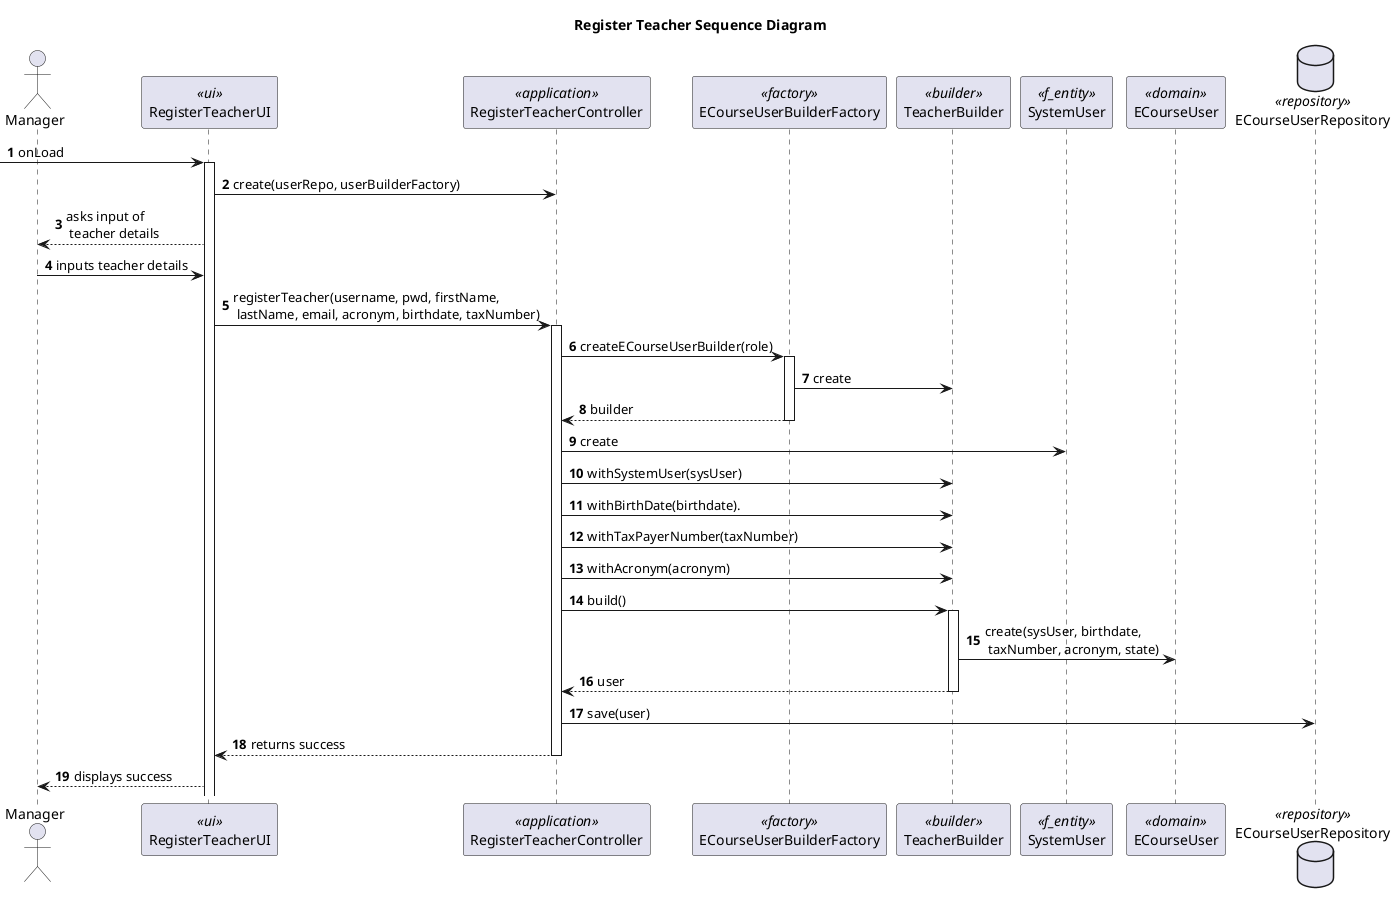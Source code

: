 @startuml

title Register Teacher Sequence Diagram

autonumber
actor Manager as M
participant "RegisterTeacherUI" as UI <<ui>>
participant "RegisterTeacherController" as CTRL <<application>>
participant "ECourseUserBuilderFactory" as FAC <<factory>>
participant "TeacherBuilder" as BLD <<builder>>
participant "SystemUser" as SU <<f_entity>>
participant "ECourseUser" as EU <<domain>>
database "ECourseUserRepository" as REPO <<repository>>


-> UI : onLoad
activate UI
UI -> CTRL : create(userRepo, userBuilderFactory)
UI --> M : asks input of\n teacher details
M -> UI : inputs teacher details
UI -> CTRL : registerTeacher(username, pwd, firstName,\n lastName, email, acronym, birthdate, taxNumber)
activate CTRL
CTRL -> FAC : createECourseUserBuilder(role)
activate FAC
FAC -> BLD : create
FAC --> CTRL : builder
deactivate FAC
CTRL -> SU : create
CTRL -> BLD : withSystemUser(sysUser)
CTRL -> BLD : withBirthDate(birthdate).
CTRL -> BLD : withTaxPayerNumber(taxNumber)
CTRL -> BLD : withAcronym(acronym)
CTRL -> BLD : build()
activate BLD
BLD -> EU : create(sysUser, birthdate,\n taxNumber, acronym, state)
BLD --> CTRL : user
deactivate BLD
CTRL -> REPO : save(user)
CTRL --> UI : returns success
deactivate CTRL
UI --> M : displays success




@enduml
